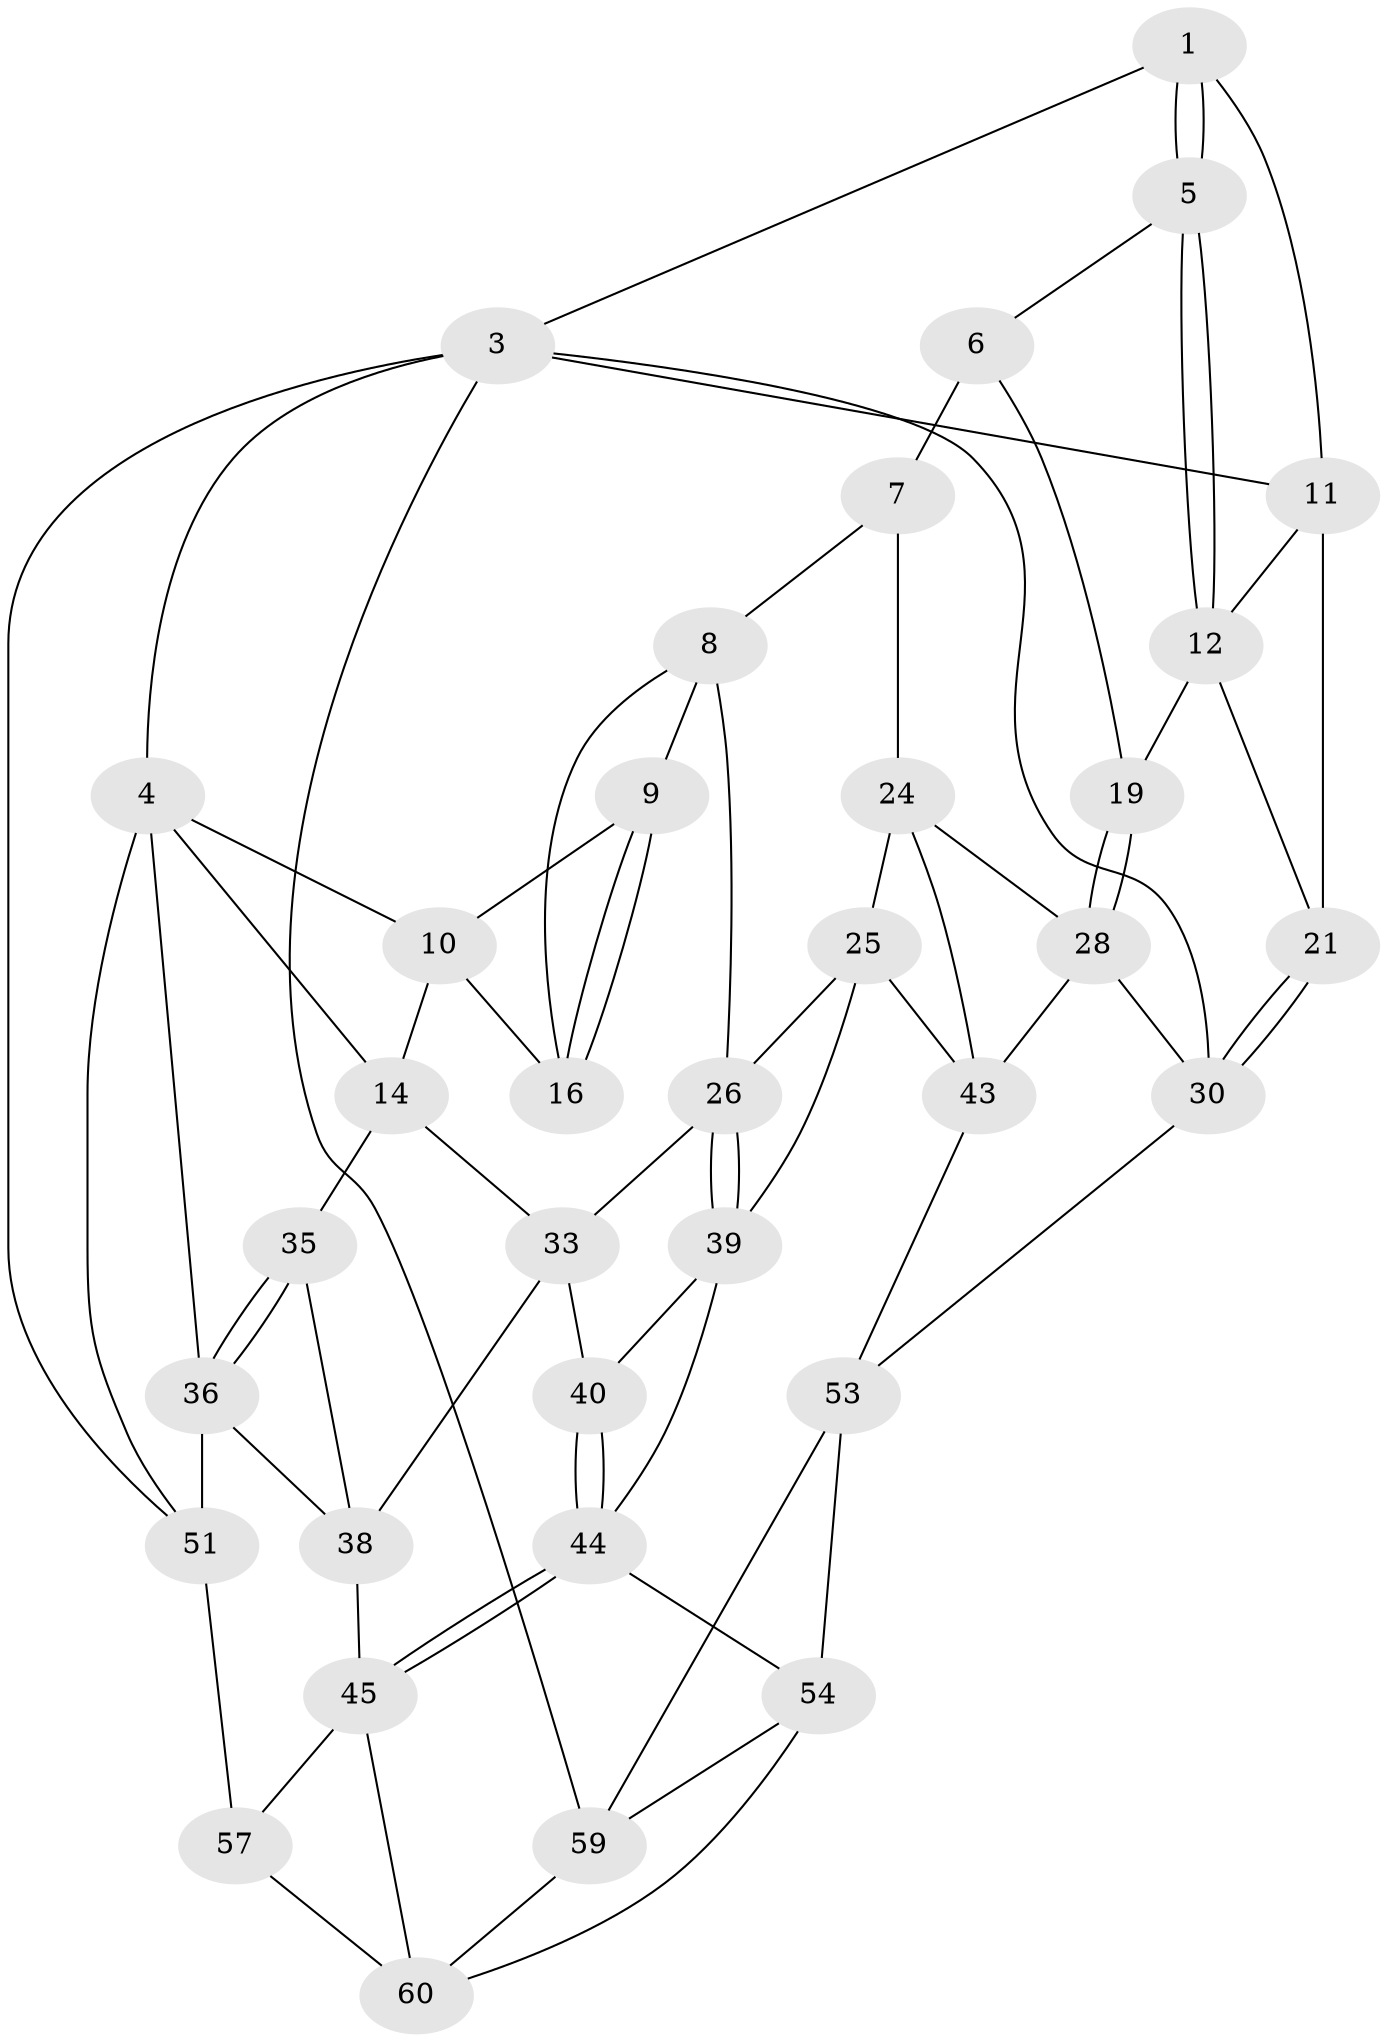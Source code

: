// original degree distribution, {3: 0.031746031746031744, 4: 0.25396825396825395, 6: 0.20634920634920634, 5: 0.5079365079365079}
// Generated by graph-tools (version 1.1) at 2025/42/03/06/25 10:42:29]
// undirected, 35 vertices, 75 edges
graph export_dot {
graph [start="1"]
  node [color=gray90,style=filled];
  1 [pos="+0.5276660710895467+0",super="+2"];
  3 [pos="+1+0",super="+50"];
  4 [pos="+0.33348506757433205+0",super="+13"];
  5 [pos="+0.5973818408707586+0.07777594100596019"];
  6 [pos="+0.5556915870385485+0.2393585803151371",super="+20"];
  7 [pos="+0.5237263019822707+0.29688100249382365",super="+22"];
  8 [pos="+0.4891805978458194+0.32171815853755636",super="+23"];
  9 [pos="+0.3355774315035233+0.14915198278746586"];
  10 [pos="+0.3126179807334255+0",super="+15"];
  11 [pos="+0.9393548156383477+0.12697130618425012",super="+17"];
  12 [pos="+0.8350054212730476+0.21309868324956924",super="+18"];
  14 [pos="+0+0.30832214545356257",super="+34"];
  16 [pos="+0.308203891909702+0.33552480696373377"];
  19 [pos="+0.7645848531578332+0.35262936947499696"];
  21 [pos="+1+0.537524020131561"];
  24 [pos="+0.6129020517516898+0.5630208005606248",super="+29"];
  25 [pos="+0.5555012359523083+0.5774863445486562",super="+41"];
  26 [pos="+0.4509065039598435+0.5277921862876801",super="+27"];
  28 [pos="+0.870714627466597+0.597170315410323",super="+32"];
  30 [pos="+1+0.6351089934685359",super="+31"];
  33 [pos="+0.39186387541099477+0.5004646323551858",super="+37"];
  35 [pos="+0.15942663904539295+0.58174600651422"];
  36 [pos="+0+0.5369067676285089",super="+48"];
  38 [pos="+0.2349715412795477+0.6864256960125",super="+46"];
  39 [pos="+0.4244158749067314+0.7228969815944314",super="+42"];
  40 [pos="+0.374441773329942+0.7000866269194986"];
  43 [pos="+0.6299464506630867+0.8387635566153366",super="+49"];
  44 [pos="+0.3114661071665136+0.8505911474815739",super="+47"];
  45 [pos="+0.203564251601931+0.8113771510828328",super="+56"];
  51 [pos="+0+0.897768285836089",super="+52"];
  53 [pos="+0.6372630589198433+0.8682804450878268",super="+58"];
  54 [pos="+0.5934015023752315+0.9518022714167446",super="+55"];
  57 [pos="+0.07916873562958296+0.8961910938285401",super="+62"];
  59 [pos="+0.880929144510452+1",super="+63"];
  60 [pos="+0.3504132472661533+1",super="+61"];
  1 -- 5;
  1 -- 5;
  1 -- 3;
  1 -- 11;
  3 -- 4;
  3 -- 11;
  3 -- 51;
  3 -- 30;
  3 -- 59;
  4 -- 10;
  4 -- 51;
  4 -- 36;
  4 -- 14;
  5 -- 6;
  5 -- 12;
  5 -- 12;
  6 -- 7 [weight=2];
  6 -- 19;
  7 -- 8;
  7 -- 24;
  8 -- 9;
  8 -- 16;
  8 -- 26;
  9 -- 10;
  9 -- 16;
  9 -- 16;
  10 -- 16;
  10 -- 14;
  11 -- 12;
  11 -- 21;
  12 -- 19;
  12 -- 21;
  14 -- 33;
  14 -- 35;
  19 -- 28;
  19 -- 28;
  21 -- 30;
  21 -- 30;
  24 -- 25;
  24 -- 43;
  24 -- 28;
  25 -- 26;
  25 -- 43;
  25 -- 39;
  26 -- 39;
  26 -- 39;
  26 -- 33;
  28 -- 43;
  28 -- 30;
  30 -- 53;
  33 -- 40;
  33 -- 38;
  35 -- 36;
  35 -- 36;
  35 -- 38;
  36 -- 51;
  36 -- 38;
  38 -- 45;
  39 -- 40;
  39 -- 44;
  40 -- 44;
  40 -- 44;
  43 -- 53;
  44 -- 45;
  44 -- 45;
  44 -- 54;
  45 -- 57;
  45 -- 60;
  51 -- 57 [weight=2];
  53 -- 54;
  53 -- 59;
  54 -- 59;
  54 -- 60;
  57 -- 60;
  59 -- 60;
}
